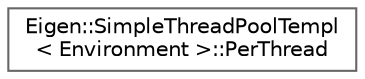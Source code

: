 digraph "类继承关系图"
{
 // LATEX_PDF_SIZE
  bgcolor="transparent";
  edge [fontname=Helvetica,fontsize=10,labelfontname=Helvetica,labelfontsize=10];
  node [fontname=Helvetica,fontsize=10,shape=box,height=0.2,width=0.4];
  rankdir="LR";
  Node0 [id="Node000000",label="Eigen::SimpleThreadPoolTempl\l\< Environment \>::PerThread",height=0.2,width=0.4,color="grey40", fillcolor="white", style="filled",URL="$struct_eigen_1_1_simple_thread_pool_templ_1_1_per_thread.html",tooltip=" "];
}
